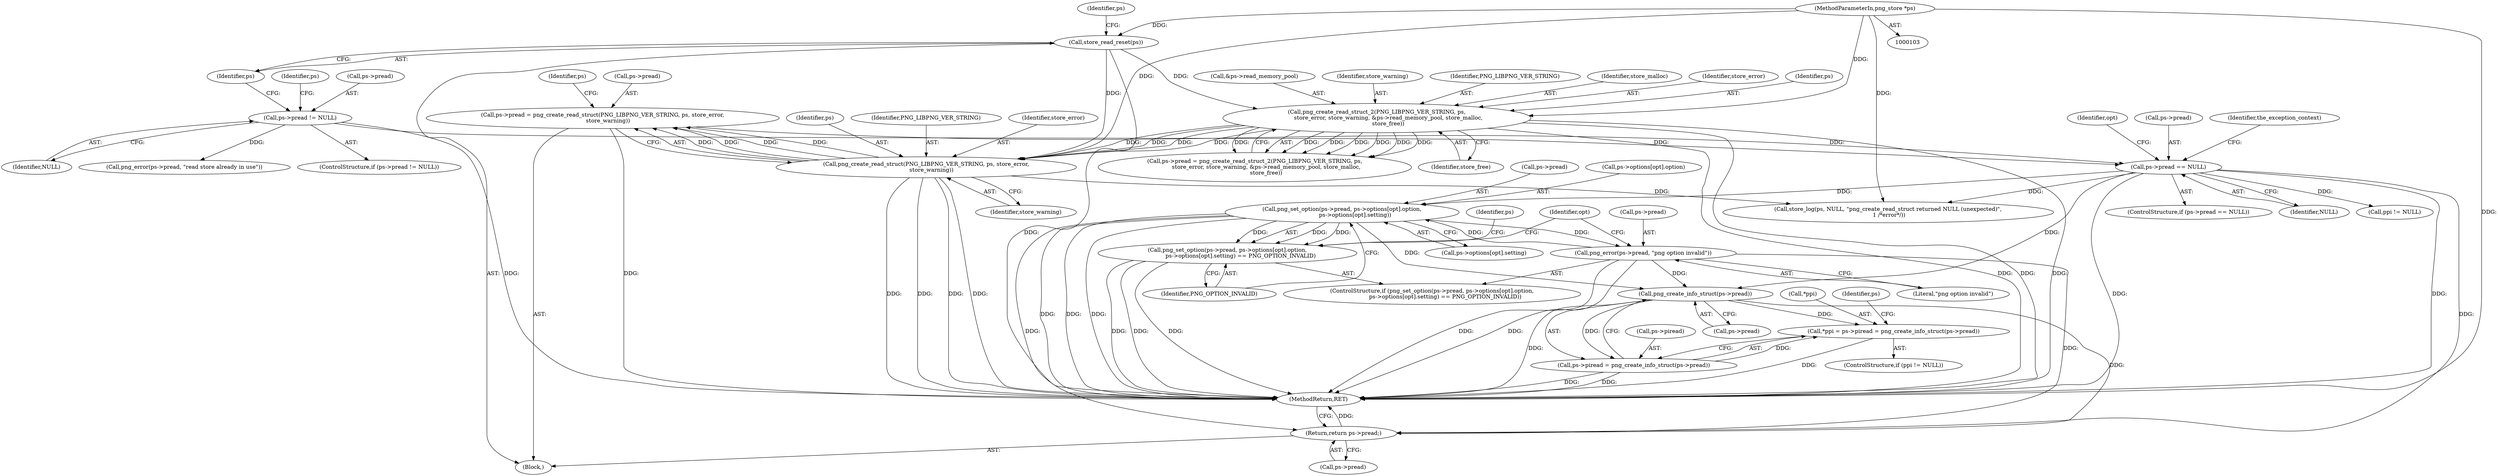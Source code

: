 digraph "0_Android_9d4853418ab2f754c2b63e091c29c5529b8b86ca_129@pointer" {
"1000197" [label="(Call,png_set_option(ps->pread, ps->options[opt].option,\n               ps->options[opt].setting))"];
"1000163" [label="(Call,ps->pread == NULL)"];
"1000153" [label="(Call,ps->pread = png_create_read_struct(PNG_LIBPNG_VER_STRING, ps, store_error,\n      store_warning))"];
"1000157" [label="(Call,png_create_read_struct(PNG_LIBPNG_VER_STRING, ps, store_error,\n      store_warning))"];
"1000141" [label="(Call,png_create_read_struct_2(PNG_LIBPNG_VER_STRING, ps,\n             store_error, store_warning, &ps->read_memory_pool, store_malloc,\n             store_free))"];
"1000130" [label="(Call,store_read_reset(ps))"];
"1000104" [label="(MethodParameterIn,png_store *ps)"];
"1000120" [label="(Call,ps->pread != NULL)"];
"1000216" [label="(Call,png_error(ps->pread, \"png option invalid\"))"];
"1000197" [label="(Call,png_set_option(ps->pread, ps->options[opt].option,\n               ps->options[opt].setting))"];
"1000196" [label="(Call,png_set_option(ps->pread, ps->options[opt].option,\n               ps->options[opt].setting) == PNG_OPTION_INVALID)"];
"1000233" [label="(Call,png_create_info_struct(ps->pread))"];
"1000226" [label="(Call,*ppi = ps->piread = png_create_info_struct(ps->pread))"];
"1000229" [label="(Call,ps->piread = png_create_info_struct(ps->pread))"];
"1000237" [label="(Return,return ps->pread;)"];
"1000130" [label="(Call,store_read_reset(ps))"];
"1000146" [label="(Call,&ps->read_memory_pool)"];
"1000145" [label="(Identifier,store_warning)"];
"1000131" [label="(Identifier,ps)"];
"1000241" [label="(MethodReturn,RET)"];
"1000142" [label="(Identifier,PNG_LIBPNG_VER_STRING)"];
"1000165" [label="(Identifier,ps)"];
"1000186" [label="(Identifier,opt)"];
"1000119" [label="(ControlStructure,if (ps->pread != NULL))"];
"1000161" [label="(Identifier,store_warning)"];
"1000222" [label="(ControlStructure,if (ppi != NULL))"];
"1000233" [label="(Call,png_create_info_struct(ps->pread))"];
"1000237" [label="(Return,return ps->pread;)"];
"1000137" [label="(Call,ps->pread = png_create_read_struct_2(PNG_LIBPNG_VER_STRING, ps,\n             store_error, store_warning, &ps->read_memory_pool, store_malloc,\n             store_free))"];
"1000234" [label="(Call,ps->pread)"];
"1000150" [label="(Identifier,store_malloc)"];
"1000164" [label="(Call,ps->pread)"];
"1000197" [label="(Call,png_set_option(ps->pread, ps->options[opt].option,\n               ps->options[opt].setting))"];
"1000163" [label="(Call,ps->pread == NULL)"];
"1000121" [label="(Call,ps->pread)"];
"1000176" [label="(Call,store_log(ps, NULL, \"png_create_read_struct returned NULL (unexpected)\",\n 1 /*error*/))"];
"1000162" [label="(ControlStructure,if (ps->pread == NULL))"];
"1000144" [label="(Identifier,store_error)"];
"1000124" [label="(Identifier,NULL)"];
"1000143" [label="(Identifier,ps)"];
"1000218" [label="(Identifier,ps)"];
"1000226" [label="(Call,*ppi = ps->piread = png_create_info_struct(ps->pread))"];
"1000230" [label="(Call,ps->piread)"];
"1000127" [label="(Identifier,ps)"];
"1000194" [label="(Identifier,opt)"];
"1000167" [label="(Identifier,NULL)"];
"1000198" [label="(Call,ps->pread)"];
"1000159" [label="(Identifier,ps)"];
"1000125" [label="(Call,png_error(ps->pread, \"read store already in use\"))"];
"1000108" [label="(Block,)"];
"1000135" [label="(Identifier,ps)"];
"1000196" [label="(Call,png_set_option(ps->pread, ps->options[opt].option,\n               ps->options[opt].setting) == PNG_OPTION_INVALID)"];
"1000195" [label="(ControlStructure,if (png_set_option(ps->pread, ps->options[opt].option,\n               ps->options[opt].setting) == PNG_OPTION_INVALID))"];
"1000227" [label="(Call,*ppi)"];
"1000208" [label="(Call,ps->options[opt].setting)"];
"1000223" [label="(Call,ppi != NULL)"];
"1000157" [label="(Call,png_create_read_struct(PNG_LIBPNG_VER_STRING, ps, store_error,\n      store_warning))"];
"1000220" [label="(Literal,\"png option invalid\")"];
"1000229" [label="(Call,ps->piread = png_create_info_struct(ps->pread))"];
"1000158" [label="(Identifier,PNG_LIBPNG_VER_STRING)"];
"1000153" [label="(Call,ps->pread = png_create_read_struct(PNG_LIBPNG_VER_STRING, ps, store_error,\n      store_warning))"];
"1000171" [label="(Identifier,the_exception_context)"];
"1000238" [label="(Call,ps->pread)"];
"1000120" [label="(Call,ps->pread != NULL)"];
"1000215" [label="(Identifier,PNG_OPTION_INVALID)"];
"1000151" [label="(Identifier,store_free)"];
"1000216" [label="(Call,png_error(ps->pread, \"png option invalid\"))"];
"1000239" [label="(Identifier,ps)"];
"1000141" [label="(Call,png_create_read_struct_2(PNG_LIBPNG_VER_STRING, ps,\n             store_error, store_warning, &ps->read_memory_pool, store_malloc,\n             store_free))"];
"1000201" [label="(Call,ps->options[opt].option)"];
"1000154" [label="(Call,ps->pread)"];
"1000160" [label="(Identifier,store_error)"];
"1000104" [label="(MethodParameterIn,png_store *ps)"];
"1000217" [label="(Call,ps->pread)"];
"1000197" -> "1000196"  [label="AST: "];
"1000197" -> "1000208"  [label="CFG: "];
"1000198" -> "1000197"  [label="AST: "];
"1000201" -> "1000197"  [label="AST: "];
"1000208" -> "1000197"  [label="AST: "];
"1000215" -> "1000197"  [label="CFG: "];
"1000197" -> "1000241"  [label="DDG: "];
"1000197" -> "1000241"  [label="DDG: "];
"1000197" -> "1000241"  [label="DDG: "];
"1000197" -> "1000196"  [label="DDG: "];
"1000197" -> "1000196"  [label="DDG: "];
"1000197" -> "1000196"  [label="DDG: "];
"1000163" -> "1000197"  [label="DDG: "];
"1000216" -> "1000197"  [label="DDG: "];
"1000197" -> "1000216"  [label="DDG: "];
"1000197" -> "1000233"  [label="DDG: "];
"1000197" -> "1000237"  [label="DDG: "];
"1000163" -> "1000162"  [label="AST: "];
"1000163" -> "1000167"  [label="CFG: "];
"1000164" -> "1000163"  [label="AST: "];
"1000167" -> "1000163"  [label="AST: "];
"1000171" -> "1000163"  [label="CFG: "];
"1000186" -> "1000163"  [label="CFG: "];
"1000163" -> "1000241"  [label="DDG: "];
"1000163" -> "1000241"  [label="DDG: "];
"1000153" -> "1000163"  [label="DDG: "];
"1000120" -> "1000163"  [label="DDG: "];
"1000163" -> "1000176"  [label="DDG: "];
"1000163" -> "1000223"  [label="DDG: "];
"1000163" -> "1000233"  [label="DDG: "];
"1000163" -> "1000237"  [label="DDG: "];
"1000153" -> "1000108"  [label="AST: "];
"1000153" -> "1000157"  [label="CFG: "];
"1000154" -> "1000153"  [label="AST: "];
"1000157" -> "1000153"  [label="AST: "];
"1000165" -> "1000153"  [label="CFG: "];
"1000153" -> "1000241"  [label="DDG: "];
"1000157" -> "1000153"  [label="DDG: "];
"1000157" -> "1000153"  [label="DDG: "];
"1000157" -> "1000153"  [label="DDG: "];
"1000157" -> "1000153"  [label="DDG: "];
"1000157" -> "1000161"  [label="CFG: "];
"1000158" -> "1000157"  [label="AST: "];
"1000159" -> "1000157"  [label="AST: "];
"1000160" -> "1000157"  [label="AST: "];
"1000161" -> "1000157"  [label="AST: "];
"1000157" -> "1000241"  [label="DDG: "];
"1000157" -> "1000241"  [label="DDG: "];
"1000157" -> "1000241"  [label="DDG: "];
"1000157" -> "1000241"  [label="DDG: "];
"1000141" -> "1000157"  [label="DDG: "];
"1000141" -> "1000157"  [label="DDG: "];
"1000141" -> "1000157"  [label="DDG: "];
"1000141" -> "1000157"  [label="DDG: "];
"1000130" -> "1000157"  [label="DDG: "];
"1000104" -> "1000157"  [label="DDG: "];
"1000157" -> "1000176"  [label="DDG: "];
"1000141" -> "1000137"  [label="AST: "];
"1000141" -> "1000151"  [label="CFG: "];
"1000142" -> "1000141"  [label="AST: "];
"1000143" -> "1000141"  [label="AST: "];
"1000144" -> "1000141"  [label="AST: "];
"1000145" -> "1000141"  [label="AST: "];
"1000146" -> "1000141"  [label="AST: "];
"1000150" -> "1000141"  [label="AST: "];
"1000151" -> "1000141"  [label="AST: "];
"1000137" -> "1000141"  [label="CFG: "];
"1000141" -> "1000241"  [label="DDG: "];
"1000141" -> "1000241"  [label="DDG: "];
"1000141" -> "1000241"  [label="DDG: "];
"1000141" -> "1000137"  [label="DDG: "];
"1000141" -> "1000137"  [label="DDG: "];
"1000141" -> "1000137"  [label="DDG: "];
"1000141" -> "1000137"  [label="DDG: "];
"1000141" -> "1000137"  [label="DDG: "];
"1000141" -> "1000137"  [label="DDG: "];
"1000141" -> "1000137"  [label="DDG: "];
"1000130" -> "1000141"  [label="DDG: "];
"1000104" -> "1000141"  [label="DDG: "];
"1000130" -> "1000108"  [label="AST: "];
"1000130" -> "1000131"  [label="CFG: "];
"1000131" -> "1000130"  [label="AST: "];
"1000135" -> "1000130"  [label="CFG: "];
"1000130" -> "1000241"  [label="DDG: "];
"1000104" -> "1000130"  [label="DDG: "];
"1000104" -> "1000103"  [label="AST: "];
"1000104" -> "1000241"  [label="DDG: "];
"1000104" -> "1000176"  [label="DDG: "];
"1000120" -> "1000119"  [label="AST: "];
"1000120" -> "1000124"  [label="CFG: "];
"1000121" -> "1000120"  [label="AST: "];
"1000124" -> "1000120"  [label="AST: "];
"1000127" -> "1000120"  [label="CFG: "];
"1000131" -> "1000120"  [label="CFG: "];
"1000120" -> "1000241"  [label="DDG: "];
"1000120" -> "1000125"  [label="DDG: "];
"1000216" -> "1000195"  [label="AST: "];
"1000216" -> "1000220"  [label="CFG: "];
"1000217" -> "1000216"  [label="AST: "];
"1000220" -> "1000216"  [label="AST: "];
"1000194" -> "1000216"  [label="CFG: "];
"1000216" -> "1000241"  [label="DDG: "];
"1000216" -> "1000241"  [label="DDG: "];
"1000216" -> "1000233"  [label="DDG: "];
"1000216" -> "1000237"  [label="DDG: "];
"1000196" -> "1000195"  [label="AST: "];
"1000196" -> "1000215"  [label="CFG: "];
"1000215" -> "1000196"  [label="AST: "];
"1000218" -> "1000196"  [label="CFG: "];
"1000194" -> "1000196"  [label="CFG: "];
"1000196" -> "1000241"  [label="DDG: "];
"1000196" -> "1000241"  [label="DDG: "];
"1000196" -> "1000241"  [label="DDG: "];
"1000233" -> "1000229"  [label="AST: "];
"1000233" -> "1000234"  [label="CFG: "];
"1000234" -> "1000233"  [label="AST: "];
"1000229" -> "1000233"  [label="CFG: "];
"1000233" -> "1000241"  [label="DDG: "];
"1000233" -> "1000226"  [label="DDG: "];
"1000233" -> "1000229"  [label="DDG: "];
"1000233" -> "1000237"  [label="DDG: "];
"1000226" -> "1000222"  [label="AST: "];
"1000226" -> "1000229"  [label="CFG: "];
"1000227" -> "1000226"  [label="AST: "];
"1000229" -> "1000226"  [label="AST: "];
"1000239" -> "1000226"  [label="CFG: "];
"1000226" -> "1000241"  [label="DDG: "];
"1000229" -> "1000226"  [label="DDG: "];
"1000230" -> "1000229"  [label="AST: "];
"1000229" -> "1000241"  [label="DDG: "];
"1000229" -> "1000241"  [label="DDG: "];
"1000237" -> "1000108"  [label="AST: "];
"1000237" -> "1000238"  [label="CFG: "];
"1000238" -> "1000237"  [label="AST: "];
"1000241" -> "1000237"  [label="CFG: "];
"1000237" -> "1000241"  [label="DDG: "];
}
